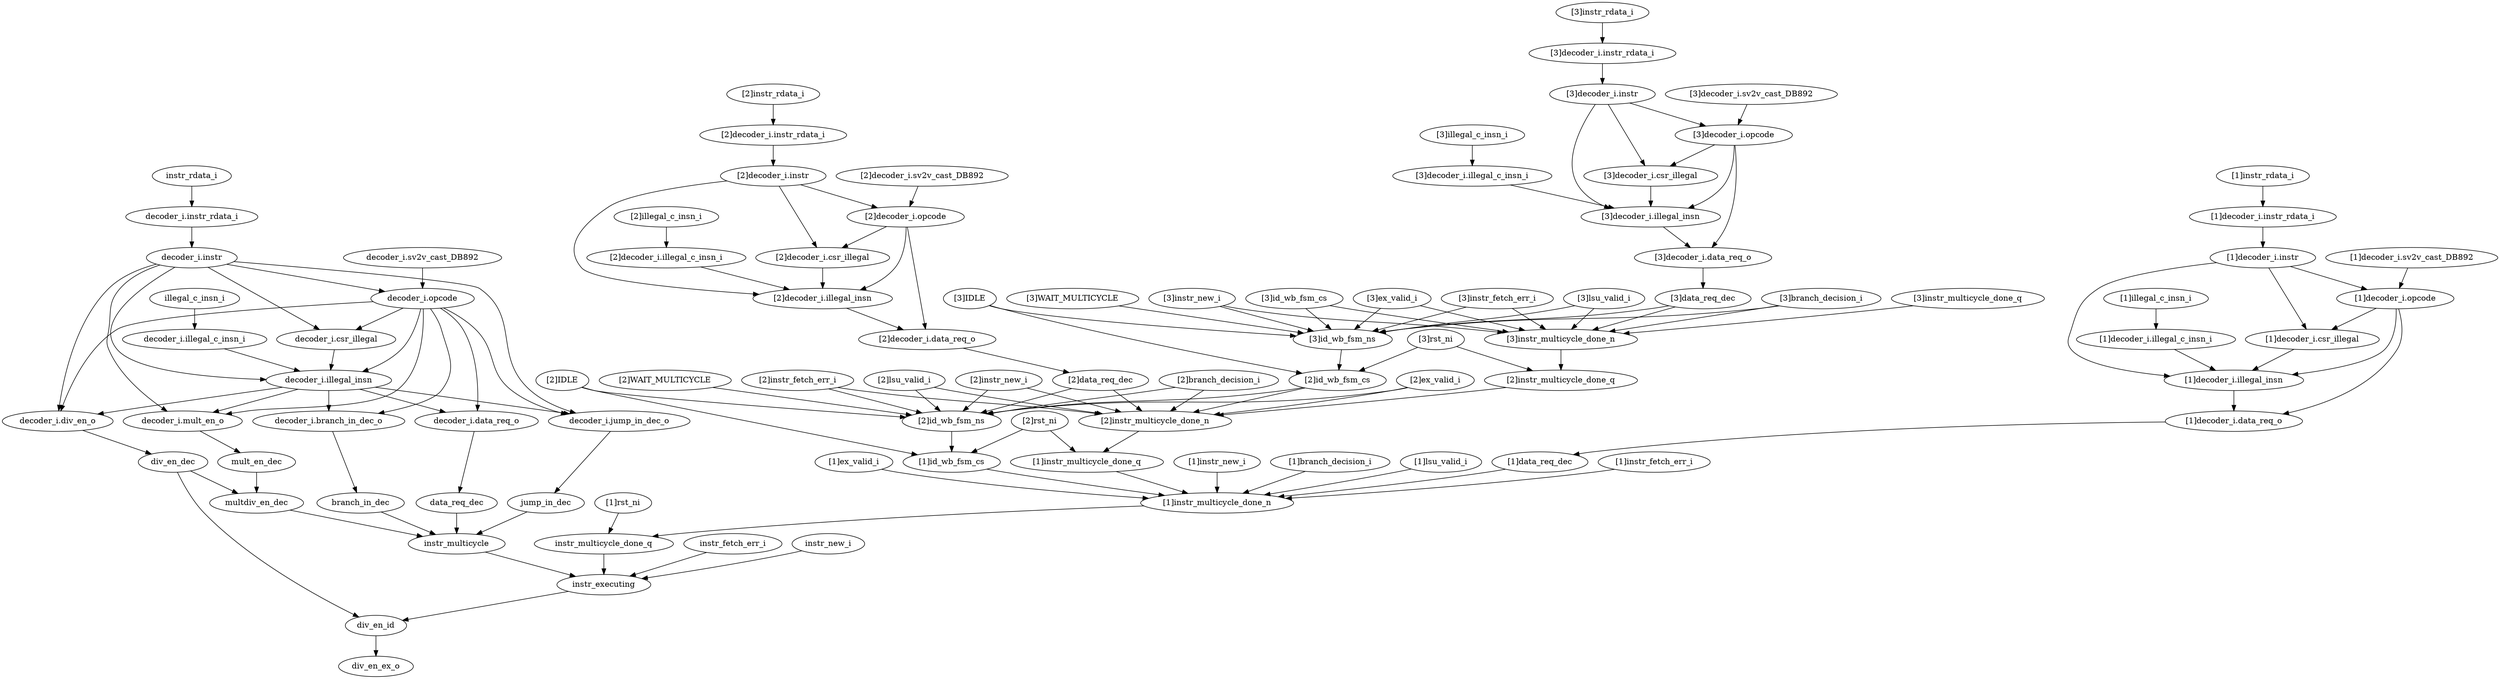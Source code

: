 strict digraph "" {
	"[3]lsu_valid_i"	 [complexity=24,
		importance=0.762318746765,
		rank=0.0317632811152];
	"[3]instr_multicycle_done_n"	 [complexity=20,
		importance=0.0309439977179,
		rank=0.00154719988589];
	"[3]lsu_valid_i" -> "[3]instr_multicycle_done_n";
	"[3]id_wb_fsm_ns"	 [complexity=20,
		importance=0.760822784075,
		rank=0.0380411392037];
	"[3]lsu_valid_i" -> "[3]id_wb_fsm_ns";
	"[2]ex_valid_i"	 [complexity=19,
		importance=0.109046845469,
		rank=0.00573930765627];
	"[2]instr_multicycle_done_n"	 [complexity=16,
		importance=0.0237706887051,
		rank=0.00148566804407];
	"[2]ex_valid_i" -> "[2]instr_multicycle_done_n";
	"[2]id_wb_fsm_ns"	 [complexity=15,
		importance=0.107550882779,
		rank=0.00717005885191];
	"[2]ex_valid_i" -> "[2]id_wb_fsm_ns";
	multdiv_en_dec	 [complexity=15,
		importance=0.0152772156761,
		rank=0.00101848104507];
	instr_multicycle	 [complexity=10,
		importance=0.0125987547642,
		rank=0.00125987547642];
	multdiv_en_dec -> instr_multicycle;
	"decoder_i.data_req_o"	 [complexity=15,
		importance=0.0166563133782,
		rank=0.00111042089188];
	data_req_dec	 [complexity=15,
		importance=0.0149486086403,
		rank=0.000996573909354];
	"decoder_i.data_req_o" -> data_req_dec;
	instr_executing	 [complexity=5,
		importance=0.00942407067958,
		rank=0.00188481413592];
	instr_multicycle -> instr_executing;
	"[2]rst_ni"	 [complexity=14,
		importance=0.20855202475,
		rank=0.0148965731964];
	"[1]instr_multicycle_done_q"	 [complexity=14,
		importance=0.0201110648759,
		rank=0.00143650463399];
	"[2]rst_ni" -> "[1]instr_multicycle_done_q";
	"[1]id_wb_fsm_cs"	 [complexity=13,
		importance=0.10352803103,
		rank=0.00796369469459];
	"[2]rst_ni" -> "[1]id_wb_fsm_cs";
	"[1]decoder_i.illegal_insn"	 [complexity=17,
		importance=0.040910868461,
		rank=0.00240652167418];
	"[1]decoder_i.data_req_o"	 [complexity=16,
		importance=0.0372523179987,
		rank=0.00232826987492];
	"[1]decoder_i.illegal_insn" -> "[1]decoder_i.data_req_o";
	div_en_id	 [complexity=2,
		importance=0.00538438253182,
		rank=0.00269219126591];
	div_en_ex_o	 [complexity=0,
		importance=0.00279194775639,
		rank=0.0];
	div_en_id -> div_en_ex_o;
	"[2]instr_rdata_i"	 [complexity=28,
		importance=0.232369451248,
		rank=0.00829890897315];
	"[2]decoder_i.instr_rdata_i"	 [complexity=28,
		importance=0.230873488558,
		rank=0.0082454817342];
	"[2]instr_rdata_i" -> "[2]decoder_i.instr_rdata_i";
	"decoder_i.csr_illegal"	 [complexity=18,
		importance=0.0218173297281,
		rank=0.00121207387378];
	"decoder_i.illegal_insn"	 [complexity=16,
		importance=0.0203105410792,
		rank=0.00126940881745];
	"decoder_i.csr_illegal" -> "decoder_i.illegal_insn";
	"[1]instr_rdata_i"	 [complexity=25,
		importance=0.0504624450756,
		rank=0.00201849780302];
	"[1]decoder_i.instr_rdata_i"	 [complexity=25,
		importance=0.0489664823851,
		rank=0.00195865929541];
	"[1]instr_rdata_i" -> "[1]decoder_i.instr_rdata_i";
	"[1]instr_new_i"	 [complexity=14,
		importance=0.0844828611522,
		rank=0.0060344900823];
	"[1]instr_multicycle_done_n"	 [complexity=12,
		importance=0.0165973796924,
		rank=0.00138311497436];
	"[1]instr_new_i" -> "[1]instr_multicycle_done_n";
	"[1]rst_ni"	 [complexity=11,
		importance=0.0273714744167,
		rank=0.00248831585606];
	instr_multicycle_done_q	 [complexity=10,
		importance=0.0129377558631,
		rank=0.00129377558631];
	"[1]rst_ni" -> instr_multicycle_done_q;
	"decoder_i.div_en_o"	 [complexity=18,
		importance=0.0193803371963,
		rank=0.00107668539979];
	div_en_dec	 [complexity=18,
		importance=0.0176422589792,
		rank=0.000980125498843];
	"decoder_i.div_en_o" -> div_en_dec;
	"[3]data_req_dec"	 [complexity=24,
		importance=1.52399542203,
		rank=0.0634998092511];
	"[3]data_req_dec" -> "[3]instr_multicycle_done_n";
	"[3]data_req_dec" -> "[3]id_wb_fsm_ns";
	"[2]instr_multicycle_done_n" -> "[1]instr_multicycle_done_q";
	"[2]instr_multicycle_done_q"	 [complexity=18,
		importance=0.0272843738887,
		rank=0.00151579854937];
	"[2]instr_multicycle_done_q" -> "[2]instr_multicycle_done_n";
	"[1]decoder_i.illegal_c_insn_i"	 [complexity=18,
		importance=0.0431548293335,
		rank=0.00239749051853];
	"[1]decoder_i.illegal_c_insn_i" -> "[1]decoder_i.illegal_insn";
	"[1]illegal_c_insn_i"	 [complexity=18,
		importance=0.0446507920239,
		rank=0.00248059955689];
	"[1]illegal_c_insn_i" -> "[1]decoder_i.illegal_c_insn_i";
	div_en_dec -> multdiv_en_dec;
	div_en_dec -> div_en_id;
	"[3]decoder_i.instr_rdata_i"	 [complexity=33,
		importance=1.53741729115,
		rank=0.0465884027621];
	"[3]decoder_i.instr"	 [complexity=31,
		importance=1.53554732937,
		rank=0.0495337848183];
	"[3]decoder_i.instr_rdata_i" -> "[3]decoder_i.instr";
	instr_multicycle_done_q -> instr_executing;
	"[2]instr_fetch_err_i"	 [complexity=17,
		importance=0.431699493805,
		rank=0.0253940878709];
	"[2]instr_fetch_err_i" -> "[2]instr_multicycle_done_n";
	"[2]instr_fetch_err_i" -> "[2]id_wb_fsm_ns";
	mult_en_dec	 [complexity=18,
		importance=0.0176422589792,
		rank=0.000980125498843];
	mult_en_dec -> multdiv_en_dec;
	"[2]decoder_i.opcode"	 [complexity=23,
		importance=0.226572596206,
		rank=0.00985098244374];
	"[2]decoder_i.csr_illegal"	 [complexity=22,
		importance=0.224324663282,
		rank=0.0101965756037];
	"[2]decoder_i.opcode" -> "[2]decoder_i.csr_illegal";
	"[2]decoder_i.illegal_insn"	 [complexity=20,
		importance=0.222817874634,
		rank=0.0111408937317];
	"[2]decoder_i.opcode" -> "[2]decoder_i.illegal_insn";
	"[2]decoder_i.data_req_o"	 [complexity=19,
		importance=0.219159324171,
		rank=0.0115347012722];
	"[2]decoder_i.opcode" -> "[2]decoder_i.data_req_o";
	"[1]instr_multicycle_done_q" -> "[1]instr_multicycle_done_n";
	"[1]branch_decision_i"	 [complexity=14,
		importance=0.0180933423828,
		rank=0.00129238159877];
	"[1]branch_decision_i" -> "[1]instr_multicycle_done_n";
	"[2]decoder_i.instr"	 [complexity=26,
		importance=0.229003526776,
		rank=0.00880782795293];
	"[2]decoder_i.instr" -> "[2]decoder_i.opcode";
	"[2]decoder_i.instr" -> "[2]decoder_i.csr_illegal";
	"[2]decoder_i.instr" -> "[2]decoder_i.illegal_insn";
	"[1]instr_multicycle_done_n" -> instr_multicycle_done_q;
	"[3]IDLE"	 [complexity=26,
		importance=1.52314153084,
		rank=0.0585823665708];
	"[2]id_wb_fsm_cs"	 [complexity=18,
		importance=0.756799932326,
		rank=0.0420444406848];
	"[3]IDLE" -> "[2]id_wb_fsm_cs";
	"[3]IDLE" -> "[3]id_wb_fsm_ns";
	"decoder_i.instr_rdata_i"	 [complexity=24,
		importance=0.0283661550033,
		rank=0.00118192312514];
	"decoder_i.instr"	 [complexity=22,
		importance=0.0264961932219,
		rank=0.00120437241918];
	"decoder_i.instr_rdata_i" -> "decoder_i.instr";
	"[3]decoder_i.csr_illegal"	 [complexity=27,
		importance=1.53086846587,
		rank=0.0566988320694];
	"[3]decoder_i.instr" -> "[3]decoder_i.csr_illegal";
	"[3]decoder_i.opcode"	 [complexity=28,
		importance=1.5331163988,
		rank=0.0547541570999];
	"[3]decoder_i.instr" -> "[3]decoder_i.opcode";
	"[3]decoder_i.illegal_insn"	 [complexity=25,
		importance=1.52936167723,
		rank=0.061174467089];
	"[3]decoder_i.instr" -> "[3]decoder_i.illegal_insn";
	"[1]id_wb_fsm_cs" -> "[1]instr_multicycle_done_n";
	instr_fetch_err_i	 [complexity=10,
		importance=0.01092003337,
		rank=0.001092003337];
	instr_fetch_err_i -> instr_executing;
	jump_in_dec	 [complexity=15,
		importance=0.014944831257,
		rank=0.000996322083803];
	jump_in_dec -> instr_multicycle;
	"[3]branch_decision_i"	 [complexity=24,
		importance=0.762318746765,
		rank=0.0317632811152];
	"[3]branch_decision_i" -> "[3]instr_multicycle_done_n";
	"[3]branch_decision_i" -> "[3]id_wb_fsm_ns";
	"[3]instr_new_i"	 [complexity=22,
		importance=3.04478709899,
		rank=0.13839941359];
	"[3]instr_new_i" -> "[3]instr_multicycle_done_n";
	"[3]instr_new_i" -> "[3]id_wb_fsm_ns";
	"[1]lsu_valid_i"	 [complexity=16,
		importance=0.0180933423828,
		rank=0.00113083389892];
	"[1]lsu_valid_i" -> "[1]instr_multicycle_done_n";
	"[3]id_wb_fsm_cs"	 [complexity=23,
		importance=5.3297032414,
		rank=0.231726227887];
	"[3]id_wb_fsm_cs" -> "[3]instr_multicycle_done_n";
	"[3]id_wb_fsm_cs" -> "[3]id_wb_fsm_ns";
	instr_new_i	 [complexity=10,
		importance=0.01092003337,
		rank=0.001092003337];
	instr_new_i -> instr_executing;
	"[1]data_req_dec"	 [complexity=16,
		importance=0.0355446132608,
		rank=0.0022215383288];
	"[1]data_req_dec" -> "[1]instr_multicycle_done_n";
	"[2]WAIT_MULTICYCLE"	 [complexity=25,
		importance=0.431699493805,
		rank=0.0172679797522];
	"[2]WAIT_MULTICYCLE" -> "[2]id_wb_fsm_ns";
	instr_executing -> div_en_id;
	"[3]instr_multicycle_done_q"	 [complexity=22,
		importance=0.0344576829014,
		rank=0.0015662583137];
	"[3]instr_multicycle_done_q" -> "[3]instr_multicycle_done_n";
	"[2]id_wb_fsm_ns" -> "[1]id_wb_fsm_cs";
	"[3]instr_multicycle_done_n" -> "[2]instr_multicycle_done_q";
	branch_in_dec	 [complexity=15,
		importance=0.0149471677349,
		rank=0.000996477848995];
	branch_in_dec -> instr_multicycle;
	"[3]rst_ni"	 [complexity=19,
		importance=1.51509582734,
		rank=0.0797418856496];
	"[3]rst_ni" -> "[2]instr_multicycle_done_q";
	"[3]rst_ni" -> "[2]id_wb_fsm_cs";
	data_req_dec -> instr_multicycle;
	"[1]decoder_i.instr"	 [complexity=23,
		importance=0.0470965206037,
		rank=0.00204767480886];
	"[1]decoder_i.instr_rdata_i" -> "[1]decoder_i.instr";
	"[2]id_wb_fsm_cs" -> "[2]instr_multicycle_done_n";
	"[2]id_wb_fsm_cs" -> "[2]id_wb_fsm_ns";
	"[2]decoder_i.csr_illegal" -> "[2]decoder_i.illegal_insn";
	"[3]id_wb_fsm_ns" -> "[2]id_wb_fsm_cs";
	"[2]lsu_valid_i"	 [complexity=19,
		importance=0.109046845469,
		rank=0.00573930765627];
	"[2]lsu_valid_i" -> "[2]instr_multicycle_done_n";
	"[2]lsu_valid_i" -> "[2]id_wb_fsm_ns";
	"decoder_i.jump_in_dec_o"	 [complexity=15,
		importance=0.0166449806224,
		rank=0.00110966537483];
	"decoder_i.jump_in_dec_o" -> jump_in_dec;
	"[1]instr_fetch_err_i"	 [complexity=14,
		importance=0.0844828611522,
		rank=0.0060344900823];
	"[1]instr_fetch_err_i" -> "[1]instr_multicycle_done_n";
	"[2]decoder_i.illegal_c_insn_i"	 [complexity=21,
		importance=0.225061835506,
		rank=0.0107172302622];
	"[2]decoder_i.illegal_c_insn_i" -> "[2]decoder_i.illegal_insn";
	"[2]decoder_i.sv2v_cast_DB892"	 [complexity=26,
		importance=0.228068558897,
		rank=0.00877186764987];
	"[2]decoder_i.sv2v_cast_DB892" -> "[2]decoder_i.opcode";
	"[1]decoder_i.opcode"	 [complexity=20,
		importance=0.0446655900336,
		rank=0.00223327950168];
	"[1]decoder_i.opcode" -> "[1]decoder_i.illegal_insn";
	"[1]decoder_i.opcode" -> "[1]decoder_i.data_req_o";
	"[1]decoder_i.csr_illegal"	 [complexity=19,
		importance=0.0424176571099,
		rank=0.00223250826894];
	"[1]decoder_i.opcode" -> "[1]decoder_i.csr_illegal";
	"decoder_i.mult_en_o"	 [complexity=18,
		importance=0.0193803371963,
		rank=0.00107668539979];
	"decoder_i.mult_en_o" -> mult_en_dec;
	"[1]decoder_i.instr" -> "[1]decoder_i.illegal_insn";
	"[1]decoder_i.instr" -> "[1]decoder_i.opcode";
	"[1]decoder_i.instr" -> "[1]decoder_i.csr_illegal";
	"decoder_i.branch_in_dec_o"	 [complexity=15,
		importance=0.0166519906169,
		rank=0.00111013270779];
	"decoder_i.branch_in_dec_o" -> branch_in_dec;
	"[3]decoder_i.illegal_c_insn_i"	 [complexity=26,
		importance=1.5316056381,
		rank=0.0589079091576];
	"[3]decoder_i.illegal_c_insn_i" -> "[3]decoder_i.illegal_insn";
	illegal_c_insn_i	 [complexity=17,
		importance=0.0240504646421,
		rank=0.00141473321424];
	"decoder_i.illegal_c_insn_i"	 [complexity=17,
		importance=0.0225545019517,
		rank=0.00132673540892];
	illegal_c_insn_i -> "decoder_i.illegal_c_insn_i";
	"[3]decoder_i.csr_illegal" -> "[3]decoder_i.illegal_insn";
	"[2]decoder_i.instr_rdata_i" -> "[2]decoder_i.instr";
	"[1]ex_valid_i"	 [complexity=16,
		importance=0.0180933423828,
		rank=0.00113083389892];
	"[1]ex_valid_i" -> "[1]instr_multicycle_done_n";
	"[2]decoder_i.illegal_insn" -> "[2]decoder_i.data_req_o";
	"decoder_i.illegal_insn" -> "decoder_i.data_req_o";
	"decoder_i.illegal_insn" -> "decoder_i.div_en_o";
	"decoder_i.illegal_insn" -> "decoder_i.jump_in_dec_o";
	"decoder_i.illegal_insn" -> "decoder_i.mult_en_o";
	"decoder_i.illegal_insn" -> "decoder_i.branch_in_dec_o";
	"decoder_i.illegal_c_insn_i" -> "decoder_i.illegal_insn";
	"[2]instr_new_i"	 [complexity=17,
		importance=0.431699493805,
		rank=0.0253940878709];
	"[2]instr_new_i" -> "[2]instr_multicycle_done_n";
	"[2]instr_new_i" -> "[2]id_wb_fsm_ns";
	"[3]ex_valid_i"	 [complexity=24,
		importance=0.762318746765,
		rank=0.0317632811152];
	"[3]ex_valid_i" -> "[3]instr_multicycle_done_n";
	"[3]ex_valid_i" -> "[3]id_wb_fsm_ns";
	"[3]instr_fetch_err_i"	 [complexity=22,
		importance=3.04478709899,
		rank=0.13839941359];
	"[3]instr_fetch_err_i" -> "[3]instr_multicycle_done_n";
	"[3]instr_fetch_err_i" -> "[3]id_wb_fsm_ns";
	"decoder_i.instr" -> "decoder_i.csr_illegal";
	"decoder_i.instr" -> "decoder_i.div_en_o";
	"decoder_i.instr" -> "decoder_i.jump_in_dec_o";
	"decoder_i.instr" -> "decoder_i.mult_en_o";
	"decoder_i.instr" -> "decoder_i.illegal_insn";
	"decoder_i.opcode"	 [complexity=19,
		importance=0.0240652626518,
		rank=0.00126659277115];
	"decoder_i.instr" -> "decoder_i.opcode";
	"[2]data_req_dec"	 [complexity=19,
		importance=0.217451619433,
		rank=0.0114448220754];
	"[2]data_req_dec" -> "[2]instr_multicycle_done_n";
	"[2]data_req_dec" -> "[2]id_wb_fsm_ns";
	"decoder_i.opcode" -> "decoder_i.data_req_o";
	"decoder_i.opcode" -> "decoder_i.csr_illegal";
	"decoder_i.opcode" -> "decoder_i.div_en_o";
	"decoder_i.opcode" -> "decoder_i.jump_in_dec_o";
	"decoder_i.opcode" -> "decoder_i.mult_en_o";
	"decoder_i.opcode" -> "decoder_i.branch_in_dec_o";
	"decoder_i.opcode" -> "decoder_i.illegal_insn";
	"[1]decoder_i.data_req_o" -> "[1]data_req_dec";
	"[3]decoder_i.sv2v_cast_DB892"	 [complexity=31,
		importance=1.53461236149,
		rank=0.0495036245642];
	"[3]decoder_i.sv2v_cast_DB892" -> "[3]decoder_i.opcode";
	"[3]illegal_c_insn_i"	 [complexity=26,
		importance=1.53310160079,
		rank=0.0589654461842];
	"[3]illegal_c_insn_i" -> "[3]decoder_i.illegal_c_insn_i";
	"[3]decoder_i.opcode" -> "[3]decoder_i.csr_illegal";
	"[3]decoder_i.opcode" -> "[3]decoder_i.illegal_insn";
	"[3]decoder_i.data_req_o"	 [complexity=24,
		importance=1.52570312676,
		rank=0.0635709636151];
	"[3]decoder_i.opcode" -> "[3]decoder_i.data_req_o";
	"[3]decoder_i.illegal_insn" -> "[3]decoder_i.data_req_o";
	"[2]branch_decision_i"	 [complexity=19,
		importance=0.109046845469,
		rank=0.00573930765627];
	"[2]branch_decision_i" -> "[2]instr_multicycle_done_n";
	"[2]branch_decision_i" -> "[2]id_wb_fsm_ns";
	"decoder_i.sv2v_cast_DB892"	 [complexity=22,
		importance=0.0255612253422,
		rank=0.00116187387919];
	"decoder_i.sv2v_cast_DB892" -> "decoder_i.opcode";
	"[1]decoder_i.sv2v_cast_DB892"	 [complexity=23,
		importance=0.046161552724,
		rank=0.00200702403148];
	"[1]decoder_i.sv2v_cast_DB892" -> "[1]decoder_i.opcode";
	"[3]WAIT_MULTICYCLE"	 [complexity=30,
		importance=3.04478709899,
		rank=0.1014929033];
	"[3]WAIT_MULTICYCLE" -> "[3]id_wb_fsm_ns";
	instr_rdata_i	 [complexity=24,
		importance=0.0298621176937,
		rank=0.00124425490391];
	instr_rdata_i -> "decoder_i.instr_rdata_i";
	"[3]decoder_i.data_req_o" -> "[3]data_req_dec";
	"[2]decoder_i.data_req_o" -> "[2]data_req_dec";
	"[2]illegal_c_insn_i"	 [complexity=21,
		importance=0.226557798196,
		rank=0.0107884665808];
	"[2]illegal_c_insn_i" -> "[2]decoder_i.illegal_c_insn_i";
	"[1]decoder_i.csr_illegal" -> "[1]decoder_i.illegal_insn";
	"[3]instr_rdata_i"	 [complexity=33,
		importance=1.53891325384,
		rank=0.0466337349649];
	"[3]instr_rdata_i" -> "[3]decoder_i.instr_rdata_i";
	"[2]IDLE"	 [complexity=21,
		importance=0.216597728248,
		rank=0.0103141775356];
	"[2]IDLE" -> "[1]id_wb_fsm_cs";
	"[2]IDLE" -> "[2]id_wb_fsm_ns";
}
